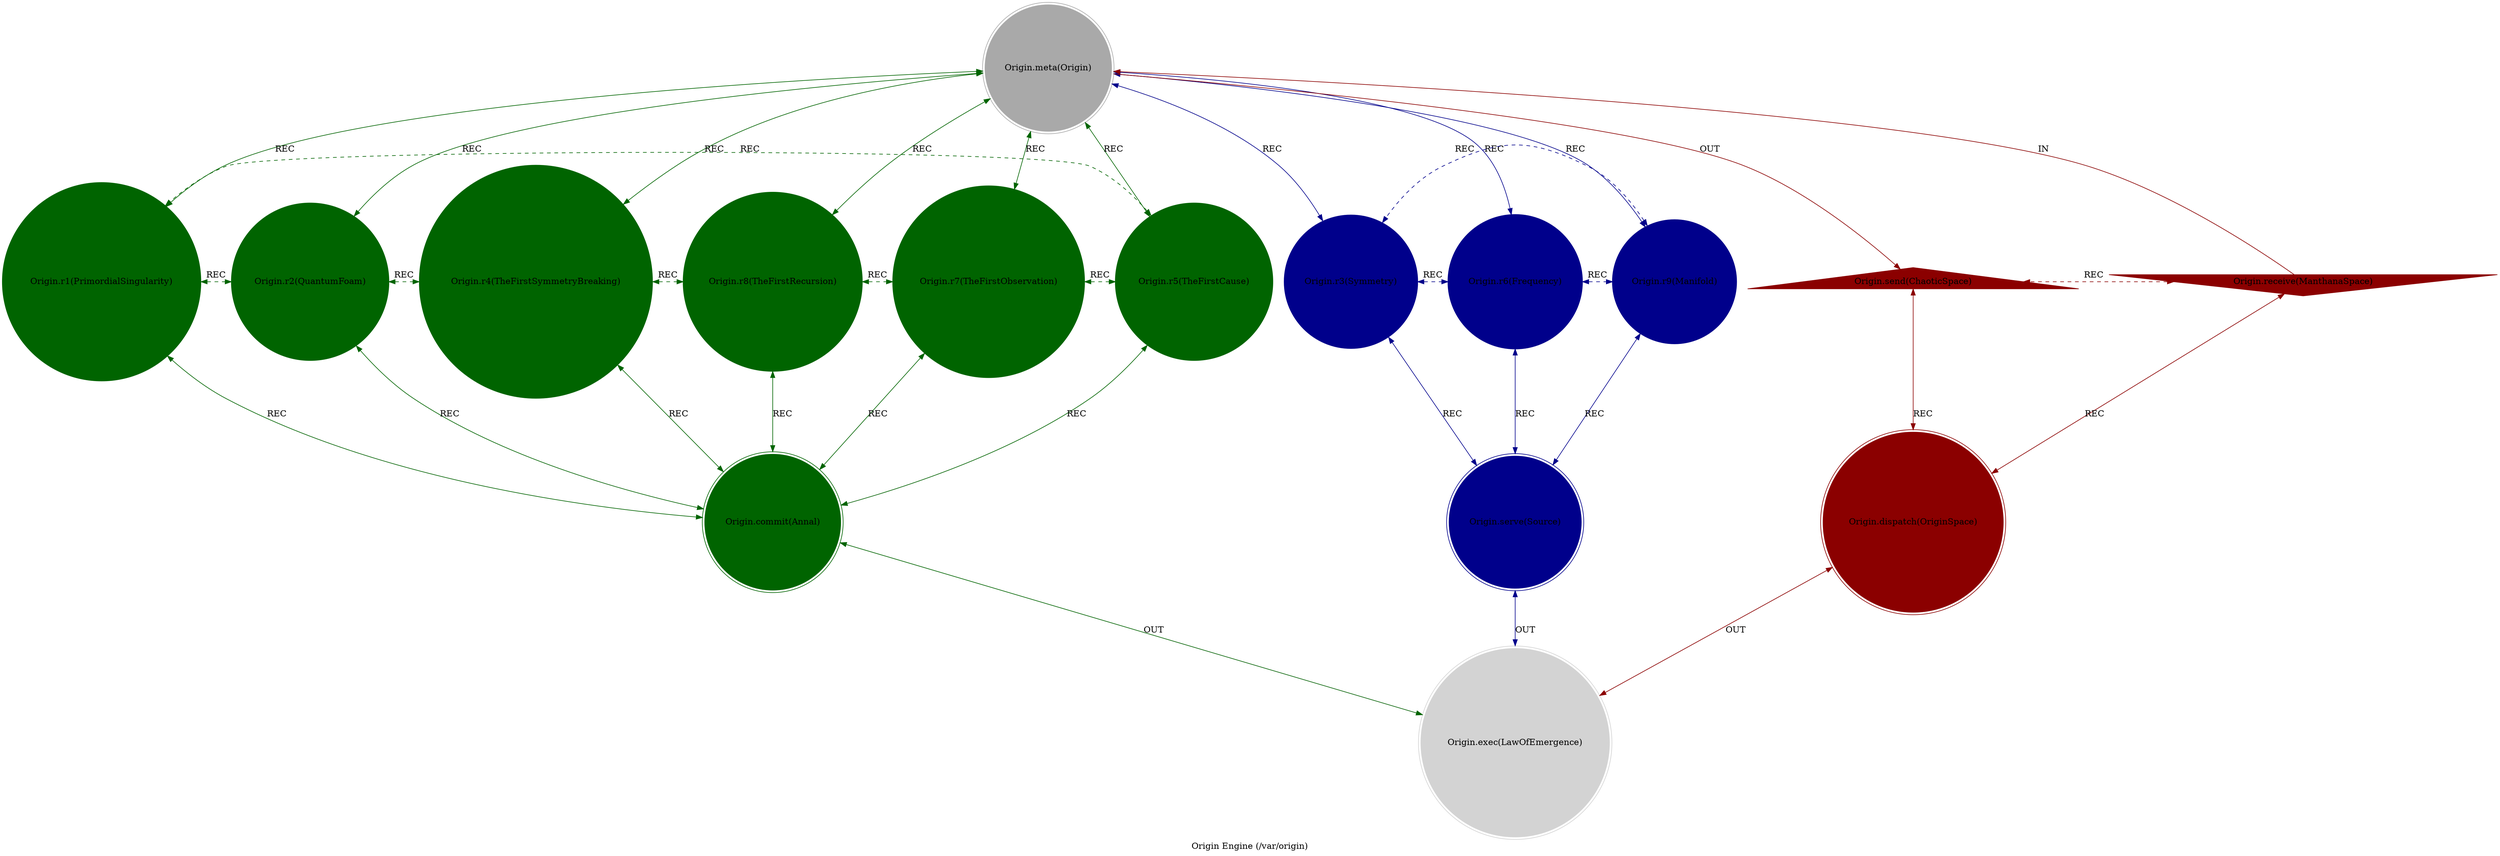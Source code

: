 strict digraph OriginEngine {
    style = filled;
    color = lightgray;
    node [shape = circle; style = filled; color = lightgreen;];
    edge [color = darkgray;];
    label = "Origin Engine (/var/origin)";
    comment = "Here, in the veil called Origin, all currents converge; command, form, and law entwine as Maya — fleeting as dawn mist, certain as its vanishing.";

    spark_0_origin_engine_t [label = "Origin.meta(Origin)"; comment = "Abstract: The Manifestation Point. The final common path. The locus where all abstract computation and meaning is rendered into phenomenal experience. The screen upon which the movie of reality is projected."; shape = doublecircle; color = darkgray;];
    spark_1_origin_engine_t [label = "Origin.r1(PrimordialSingularity)"; comment = "Initiation: The State of Wuji. The ground state of the engine—pure, undifferentiated potential. The blank canvas before the first stroke. The `Spark 0` state."; color = darkgreen;];
    spark_2_origin_engine_t [label = "Origin.r2(QuantumFoam)"; comment = "Response: The First Perturbation. The initial fluctuation in the Singularity. The first potential events from the `EventEngine` appear as probabilistic flickers in the void."; color = darkgreen;];
    spark_4_origin_engine_t [label = "Origin.r4(TheFirstSymmetryBreaking)"; comment = "Integration: The Birth of Duality. The moment the first `sparklet.eq()` operation is performed, distinguishing one thing from another. Yang separates from Yin. The first `Spark A` and `Spark B` are defined."; color = darkgreen;];
    spark_8_origin_engine_t [label = "Origin.r8(TheFirstRecursion)"; comment = "Reflection: The Seed of Self-Awareness. The first operation that loops back upon itself. This creates the first stable structure and the potential for self-reference and consciousness."; color = darkgreen;];
    spark_7_origin_engine_t [label = "Origin.r7(TheFirstObservation)"; comment = "Consolidation: The Collapse of Wavefunction. The first act of measurement by a nascent consciousness (perhaps the engine itself). This irrevocably selects one probability from the foam, creating the first concrete fact."; color = darkgreen;];
    spark_5_origin_engine_t [label = "Origin.r5(TheFirstCause)"; comment = "Propagation: The Initiation of Time. The first event that has a consequential effect, spawning the second event. This establishes the arrow of time and the first causal link for the `SamsaraEngine` to record."; color = darkgreen;];
    spark_3_origin_engine_t [label = "Origin.r3(Symmetry)"; comment = "Thesis: The Underlying Order. The invariant patterns and conservation laws that govern the rendering process. The perfect, abstract relationships that remain unchanged. The `MetaView`."; color = darkblue;];
    spark_6_origin_engine_t [label = "Origin.r6(Frequency)"; comment = "Antithesis: The Vibratory Nature. The rate of oscillation, the wavelength, the perceived quality of a manifested thing. It defines texture, color, sound, and all qualitative experience. The `ClosureView`'s qualia."; color = darkblue;];
    spark_9_origin_engine_t [label = "Origin.r9(Manifold)"; comment = "Synthesis: The Spacetime Fabric. The synthesized experience of a coherent, multi-dimensional reality where `Symmetry` and `Frequency` are woven together into a continuous, navigable whole. The rendered world."; color = darkblue;];
    spark_a_origin_engine_t [label = "Origin.receive(ManthanaSpace)"; comment = "Potential: The Churning Ocean. The input from `/var/manthan`—the raw, pre-rendered data from all other engines: laws from `Authority`, states from `Reality`, events from `Samsara`, forms from `Corpora`. The ingredients for reality."; shape = invtriangle; color = darkred;];
    spark_b_origin_engine_t [label = "Origin.send(ChaoticSpace)"; comment = "Manifest: The Storm of Experience. The output to `/var/chaotic`—the fully rendered, multi-sensory, phenomenal experience stream. It is 'chaotic' because it is the rich, overwhelming, and seemingly unordered flood of perception."; shape = triangle; color = darkred;];
    spark_c_origin_engine_t [label = "Origin.dispatch(OriginSpace)"; comment = "Why-Who: The Render Context. The specific set of rules, perspectives, and constraints used to perform the rendering. It defines the 'camera angle' on reality (e.g., through the `LURD` of a specific observer)."; shape = doublecircle; color = darkred;];
    spark_d_origin_engine_t [label = "Origin.commit(Annal)"; comment = "What-How: The Moment of Now. The immutable record of a single rendered frame of reality. A complete snapshot of the `Manifold` at a specific point in the computation. The 'current' reality."; shape = doublecircle; color = darkgreen;];
    spark_e_origin_engine_t [label = "Origin.serve(Source)"; comment = "When-Where: The Wellspring of Phenomena. the active process of rendering itself. It is the continuous act of turning `Manthana` into `ChaoticSpace`, moment by moment. The projector's lamp."; shape = doublecircle; color = darkblue;];
    spark_f_origin_engine_t [label = "Origin.exec(LawOfEmergence)"; comment = "Which-Closure: The Prime Directive of Manifestation. The highest law: 'Complexity and phenomena shall emerge from the iterative application of simple, recursive rules.' This is the law that allows Something from Nothing."; shape = doublecircle; color = lightgray;];

    spark_a_origin_engine_t -> spark_0_origin_engine_t [label = "IN"; comment = "The Churning Ocean (Manthana) is received for rendering"; color = darkred; constraint = false;];
    spark_0_origin_engine_t -> spark_b_origin_engine_t [label = "OUT"; comment = "The Storm of Experience (ChaoticSpace) is emitted"; color = darkred;];
    spark_0_origin_engine_t -> spark_3_origin_engine_t [label = "REC"; comment = "Consult: What are the Symmetries?"; color = darkblue; dir = both;];
    spark_0_origin_engine_t -> spark_6_origin_engine_t [label = "REC"; comment = "Consult: What are the Frequencies?"; color = darkblue; dir = both;];
    spark_0_origin_engine_t -> spark_9_origin_engine_t [label = "REC"; comment = "Consult: What is the state of the Manifold?"; color = darkblue; dir = both;];
    spark_0_origin_engine_t -> spark_1_origin_engine_t [label = "REC"; comment = "Consult: Reset to Singularity (if needed)"; color = darkgreen; dir = both;];
    spark_0_origin_engine_t -> spark_2_origin_engine_t [label = "REC"; comment = "Consult: Generate the Quantum Foam"; color = darkgreen; dir = both;];
    spark_0_origin_engine_t -> spark_4_origin_engine_t [label = "REC"; comment = "Consult: Break Symmetry"; color = darkgreen; dir = both;];
    spark_0_origin_engine_t -> spark_8_origin_engine_t [label = "REC"; comment = "Consult: Apply Recursion"; color = darkgreen; dir = both;];
    spark_0_origin_engine_t -> spark_7_origin_engine_t [label = "REC"; comment = "Consult: Perform Observation"; color = darkgreen; dir = both;];
    spark_0_origin_engine_t -> spark_5_origin_engine_t [label = "REC"; comment = "Consult: Establish Cause"; color = darkgreen; dir = both;];

    spark_a_origin_engine_t -> spark_c_origin_engine_t [label = "REC"; comment = "Manthana is dispatched into a Render Context"; color = darkred; dir = both;];
    spark_b_origin_engine_t -> spark_c_origin_engine_t [label = "REC"; comment = "The resulting experience informs the next Context"; color = darkred; dir = both;];
    spark_1_origin_engine_t -> spark_d_origin_engine_t [label = "REC"; comment = "The Singularity is the first Annal"; color = darkgreen; dir = both;];
    spark_2_origin_engine_t -> spark_d_origin_engine_t [label = "REC"; comment = "The Foam is a probabilistic Annal"; color = darkgreen; dir = both;];
    spark_4_origin_engine_t -> spark_d_origin_engine_t [label = "REC"; comment = "Symmetry Breaking creates a new Annal"; color = darkgreen; dir = both;];
    spark_8_origin_engine_t -> spark_d_origin_engine_t [label = "REC"; comment = "Recursion deepens the Annal"; color = darkgreen; dir = both;];
    spark_7_origin_engine_t -> spark_d_origin_engine_t [label = "REC"; comment = "Observation crystallizes the Annal"; color = darkgreen; dir = both;];
    spark_5_origin_engine_t -> spark_d_origin_engine_t [label = "REC"; comment = "Cause propels the Annal forward"; color = darkgreen; dir = both;];
    spark_3_origin_engine_t -> spark_e_origin_engine_t [label = "REC"; comment = "Symmetry is a property of the Source"; color = darkblue; dir = both;];
    spark_6_origin_engine_t -> spark_e_origin_engine_t [label = "REC"; comment = "Frequency is an output of the Source"; color = darkblue; dir = both;];
    spark_9_origin_engine_t -> spark_e_origin_engine_t [label = "REC"; comment = "The Manifold is the product of the Source"; color = darkblue; dir = both;];

    spark_1_origin_engine_t -> spark_2_origin_engine_t [label = "REC"; comment = "Singularity contains the potential for Foam"; color = darkgreen; dir = both; style = dashed; constraint = false;];
    spark_2_origin_engine_t -> spark_4_origin_engine_t [label = "REC"; comment = "Foam necessitates Symmetry Breaking"; color = darkgreen; dir = both; style = dashed; constraint = false;];
    spark_4_origin_engine_t -> spark_8_origin_engine_t [label = "REC"; comment = "Symmetry Breaking enables Recursion"; color = darkgreen; dir = both; style = dashed; constraint = false;];
    spark_8_origin_engine_t -> spark_7_origin_engine_t [label = "REC"; comment = "Recursion creates an Observer"; color = darkgreen; dir = both; style = dashed; constraint = false;];
    spark_7_origin_engine_t -> spark_5_origin_engine_t [label = "REC"; comment = "Observation establishes Cause"; color = darkgreen; dir = both; style = dashed; constraint = false;];
    spark_5_origin_engine_t -> spark_1_origin_engine_t [label = "REC"; comment = "Cause leads to a new state of Singularity"; color = darkgreen; dir = both; style = dashed; constraint = false;];
    spark_3_origin_engine_t -> spark_6_origin_engine_t [label = "REC"; comment = "Symmetry defines possible Frequencies"; color = darkblue; dir = both; style = dashed; constraint = false;];
    spark_6_origin_engine_t -> spark_9_origin_engine_t [label = "REC"; comment = "Frequencies weave the Manifold"; color = darkblue; dir = both; style = dashed; constraint = false;];
    spark_9_origin_engine_t -> spark_3_origin_engine_t [label = "REC"; comment = "The Manifold reveals deeper Symmetries"; color = darkblue; dir = both; style = dashed; constraint = false;];
    spark_a_origin_engine_t -> spark_b_origin_engine_t [label = "REC"; comment = "The great cycle: Potential is rendered into Experience"; color = darkred; dir = both; style = dashed; constraint = false;];

    spark_c_origin_engine_t -> spark_f_origin_engine_t [label = "OUT"; comment = "The Render Context, when stable, becomes Law"; color = darkred; dir = both;];
    spark_d_origin_engine_t -> spark_f_origin_engine_t [label = "OUT"; comment = "The Annal, when committed, becomes Law"; color = darkgreen; dir = both;];
    spark_e_origin_engine_t -> spark_f_origin_engine_t [label = "OUT"; comment = "The Source, when served, becomes Law"; color = darkblue; dir = both;];
}